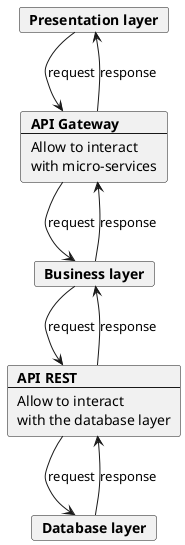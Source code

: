 @startuml
card view [
    <b>Presentation layer
]
card bus [
    <b>Business layer
]
card db [
    <b>Database layer
]
card api [
    <b>API Gateway
    ---
    Allow to interact
    with micro-services
]
card rest [
    <b>API REST
    ---
    Allow to interact
    with the database layer
]
view --> api: request
api --> view: response
api --> bus: request
bus --> api: response
bus --> rest: request
rest --> db: request
db --> rest: response
rest --> bus: response

@enduml